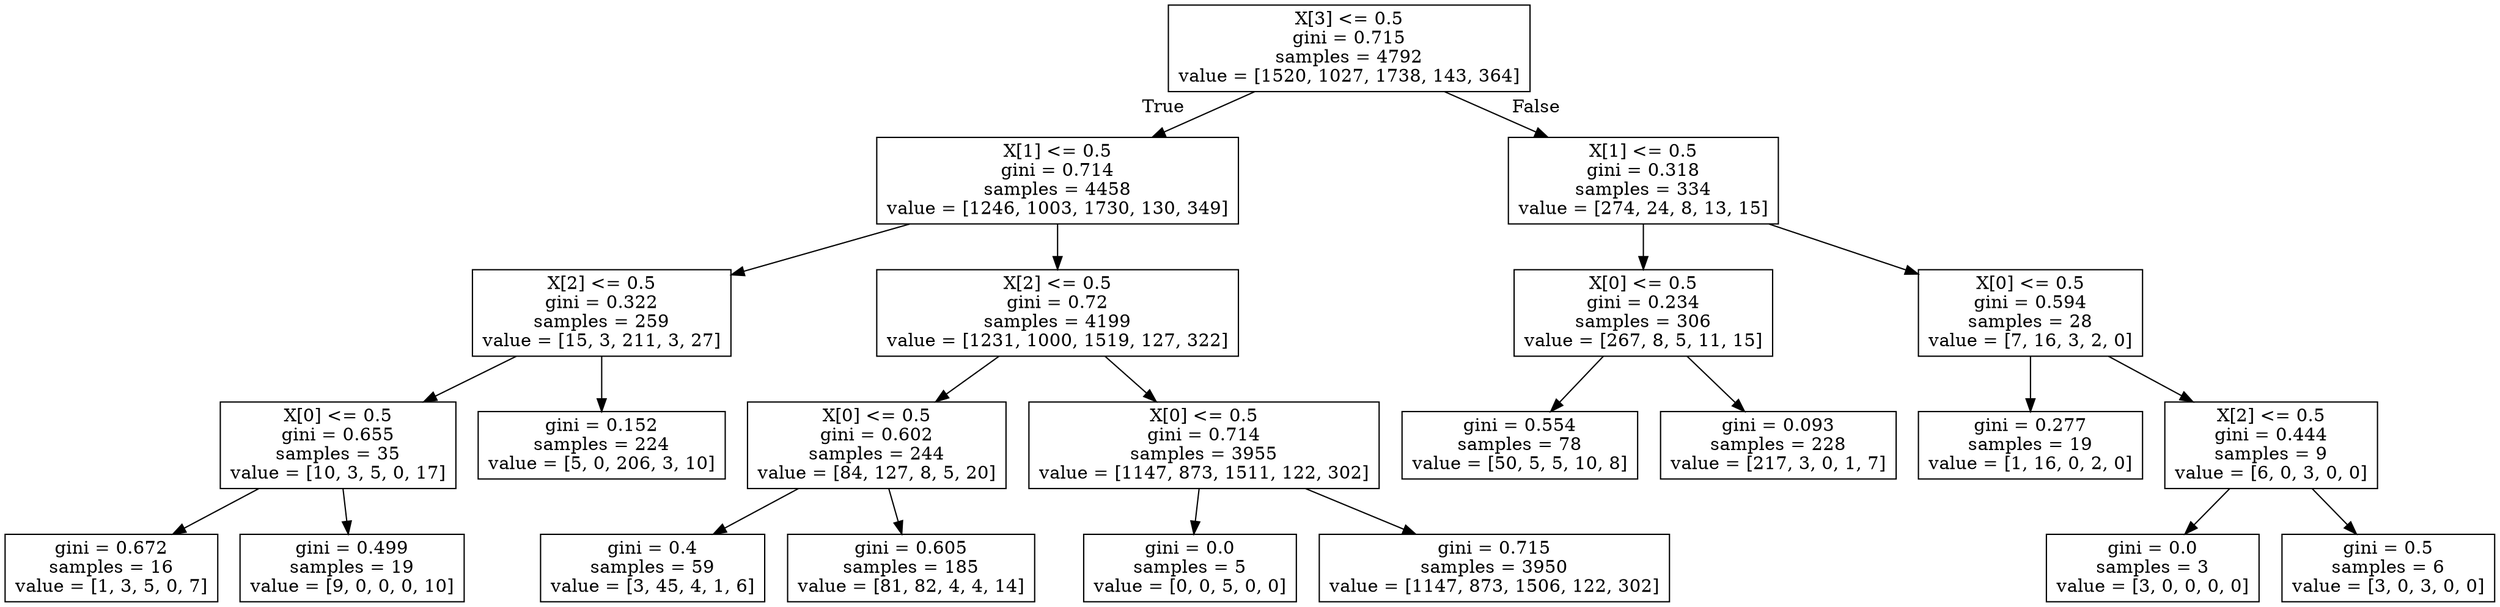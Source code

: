 digraph Tree {
node [shape=box] ;
0 [label="X[3] <= 0.5\ngini = 0.715\nsamples = 4792\nvalue = [1520, 1027, 1738, 143, 364]"] ;
1 [label="X[1] <= 0.5\ngini = 0.714\nsamples = 4458\nvalue = [1246, 1003, 1730, 130, 349]"] ;
0 -> 1 [labeldistance=2.5, labelangle=45, headlabel="True"] ;
2 [label="X[2] <= 0.5\ngini = 0.322\nsamples = 259\nvalue = [15, 3, 211, 3, 27]"] ;
1 -> 2 ;
3 [label="X[0] <= 0.5\ngini = 0.655\nsamples = 35\nvalue = [10, 3, 5, 0, 17]"] ;
2 -> 3 ;
4 [label="gini = 0.672\nsamples = 16\nvalue = [1, 3, 5, 0, 7]"] ;
3 -> 4 ;
5 [label="gini = 0.499\nsamples = 19\nvalue = [9, 0, 0, 0, 10]"] ;
3 -> 5 ;
6 [label="gini = 0.152\nsamples = 224\nvalue = [5, 0, 206, 3, 10]"] ;
2 -> 6 ;
7 [label="X[2] <= 0.5\ngini = 0.72\nsamples = 4199\nvalue = [1231, 1000, 1519, 127, 322]"] ;
1 -> 7 ;
8 [label="X[0] <= 0.5\ngini = 0.602\nsamples = 244\nvalue = [84, 127, 8, 5, 20]"] ;
7 -> 8 ;
9 [label="gini = 0.4\nsamples = 59\nvalue = [3, 45, 4, 1, 6]"] ;
8 -> 9 ;
10 [label="gini = 0.605\nsamples = 185\nvalue = [81, 82, 4, 4, 14]"] ;
8 -> 10 ;
11 [label="X[0] <= 0.5\ngini = 0.714\nsamples = 3955\nvalue = [1147, 873, 1511, 122, 302]"] ;
7 -> 11 ;
12 [label="gini = 0.0\nsamples = 5\nvalue = [0, 0, 5, 0, 0]"] ;
11 -> 12 ;
13 [label="gini = 0.715\nsamples = 3950\nvalue = [1147, 873, 1506, 122, 302]"] ;
11 -> 13 ;
14 [label="X[1] <= 0.5\ngini = 0.318\nsamples = 334\nvalue = [274, 24, 8, 13, 15]"] ;
0 -> 14 [labeldistance=2.5, labelangle=-45, headlabel="False"] ;
15 [label="X[0] <= 0.5\ngini = 0.234\nsamples = 306\nvalue = [267, 8, 5, 11, 15]"] ;
14 -> 15 ;
16 [label="gini = 0.554\nsamples = 78\nvalue = [50, 5, 5, 10, 8]"] ;
15 -> 16 ;
17 [label="gini = 0.093\nsamples = 228\nvalue = [217, 3, 0, 1, 7]"] ;
15 -> 17 ;
18 [label="X[0] <= 0.5\ngini = 0.594\nsamples = 28\nvalue = [7, 16, 3, 2, 0]"] ;
14 -> 18 ;
19 [label="gini = 0.277\nsamples = 19\nvalue = [1, 16, 0, 2, 0]"] ;
18 -> 19 ;
20 [label="X[2] <= 0.5\ngini = 0.444\nsamples = 9\nvalue = [6, 0, 3, 0, 0]"] ;
18 -> 20 ;
21 [label="gini = 0.0\nsamples = 3\nvalue = [3, 0, 0, 0, 0]"] ;
20 -> 21 ;
22 [label="gini = 0.5\nsamples = 6\nvalue = [3, 0, 3, 0, 0]"] ;
20 -> 22 ;
}